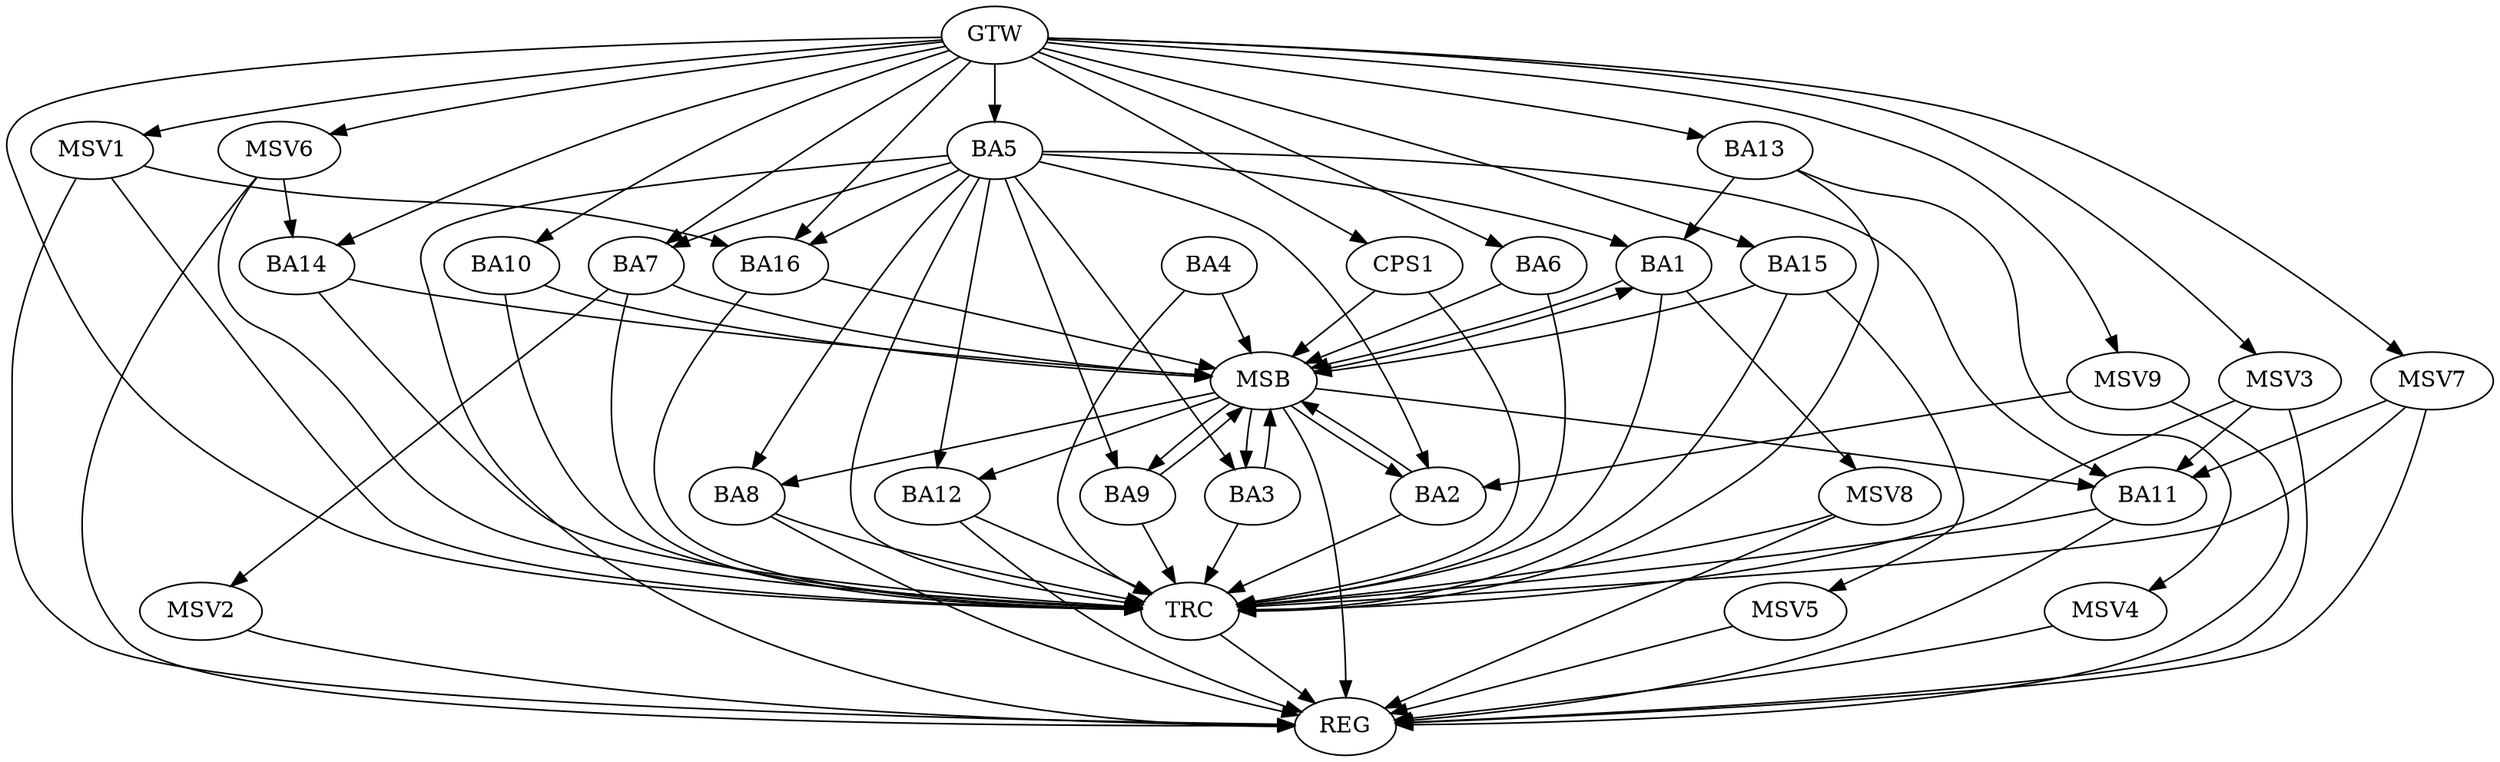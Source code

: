 strict digraph G {
  BA1 [ label="BA1" ];
  BA2 [ label="BA2" ];
  BA3 [ label="BA3" ];
  BA4 [ label="BA4" ];
  BA5 [ label="BA5" ];
  BA6 [ label="BA6" ];
  BA7 [ label="BA7" ];
  BA8 [ label="BA8" ];
  BA9 [ label="BA9" ];
  BA10 [ label="BA10" ];
  BA11 [ label="BA11" ];
  BA12 [ label="BA12" ];
  BA13 [ label="BA13" ];
  BA14 [ label="BA14" ];
  BA15 [ label="BA15" ];
  BA16 [ label="BA16" ];
  CPS1 [ label="CPS1" ];
  GTW [ label="GTW" ];
  REG [ label="REG" ];
  MSB [ label="MSB" ];
  TRC [ label="TRC" ];
  MSV1 [ label="MSV1" ];
  MSV2 [ label="MSV2" ];
  MSV3 [ label="MSV3" ];
  MSV4 [ label="MSV4" ];
  MSV5 [ label="MSV5" ];
  MSV6 [ label="MSV6" ];
  MSV7 [ label="MSV7" ];
  MSV8 [ label="MSV8" ];
  MSV9 [ label="MSV9" ];
  BA5 -> BA1;
  BA13 -> BA1;
  GTW -> BA5;
  GTW -> BA6;
  GTW -> BA7;
  GTW -> BA10;
  GTW -> BA13;
  GTW -> BA14;
  GTW -> BA15;
  GTW -> BA16;
  GTW -> CPS1;
  BA5 -> REG;
  BA8 -> REG;
  BA11 -> REG;
  BA12 -> REG;
  BA1 -> MSB;
  MSB -> BA2;
  MSB -> REG;
  BA2 -> MSB;
  MSB -> BA1;
  BA3 -> MSB;
  BA4 -> MSB;
  MSB -> BA3;
  BA6 -> MSB;
  BA7 -> MSB;
  BA9 -> MSB;
  BA10 -> MSB;
  BA14 -> MSB;
  BA15 -> MSB;
  MSB -> BA8;
  BA16 -> MSB;
  MSB -> BA12;
  CPS1 -> MSB;
  MSB -> BA9;
  MSB -> BA11;
  BA1 -> TRC;
  BA2 -> TRC;
  BA3 -> TRC;
  BA4 -> TRC;
  BA5 -> TRC;
  BA6 -> TRC;
  BA7 -> TRC;
  BA8 -> TRC;
  BA9 -> TRC;
  BA10 -> TRC;
  BA11 -> TRC;
  BA12 -> TRC;
  BA13 -> TRC;
  BA14 -> TRC;
  BA15 -> TRC;
  BA16 -> TRC;
  CPS1 -> TRC;
  GTW -> TRC;
  TRC -> REG;
  BA5 -> BA2;
  BA5 -> BA7;
  BA5 -> BA9;
  BA5 -> BA16;
  BA5 -> BA12;
  BA5 -> BA11;
  BA5 -> BA3;
  BA5 -> BA8;
  MSV1 -> BA16;
  GTW -> MSV1;
  MSV1 -> REG;
  MSV1 -> TRC;
  BA7 -> MSV2;
  MSV2 -> REG;
  MSV3 -> BA11;
  GTW -> MSV3;
  MSV3 -> REG;
  MSV3 -> TRC;
  BA13 -> MSV4;
  MSV4 -> REG;
  BA15 -> MSV5;
  MSV5 -> REG;
  MSV6 -> BA14;
  GTW -> MSV6;
  MSV6 -> REG;
  MSV6 -> TRC;
  MSV7 -> BA11;
  GTW -> MSV7;
  MSV7 -> REG;
  MSV7 -> TRC;
  BA1 -> MSV8;
  MSV8 -> REG;
  MSV8 -> TRC;
  MSV9 -> BA2;
  GTW -> MSV9;
  MSV9 -> REG;
}
